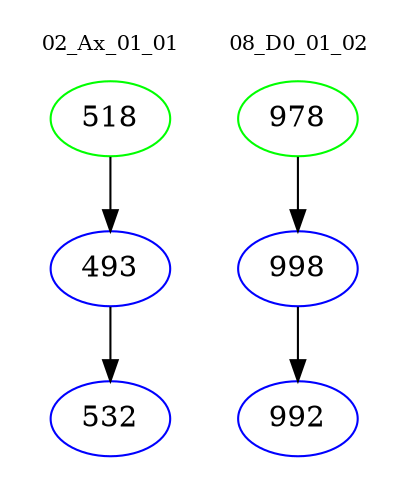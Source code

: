 digraph{
subgraph cluster_0 {
color = white
label = "02_Ax_01_01";
fontsize=10;
T0_518 [label="518", color="green"]
T0_518 -> T0_493 [color="black"]
T0_493 [label="493", color="blue"]
T0_493 -> T0_532 [color="black"]
T0_532 [label="532", color="blue"]
}
subgraph cluster_1 {
color = white
label = "08_D0_01_02";
fontsize=10;
T1_978 [label="978", color="green"]
T1_978 -> T1_998 [color="black"]
T1_998 [label="998", color="blue"]
T1_998 -> T1_992 [color="black"]
T1_992 [label="992", color="blue"]
}
}
